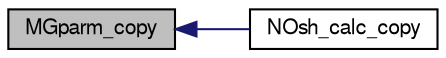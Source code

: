 digraph "MGparm_copy"
{
  edge [fontname="FreeSans",fontsize="10",labelfontname="FreeSans",labelfontsize="10"];
  node [fontname="FreeSans",fontsize="10",shape=record];
  rankdir="LR";
  Node1 [label="MGparm_copy",height=0.2,width=0.4,color="black", fillcolor="grey75", style="filled" fontcolor="black"];
  Node1 -> Node2 [dir="back",color="midnightblue",fontsize="10",style="solid",fontname="FreeSans"];
  Node2 [label="NOsh_calc_copy",height=0.2,width=0.4,color="black", fillcolor="white", style="filled",URL="$group___n_osh.html#ga20c398118710df03944e89a1fa553ec6",tooltip="Copy NOsh_calc object into thee."];
}
